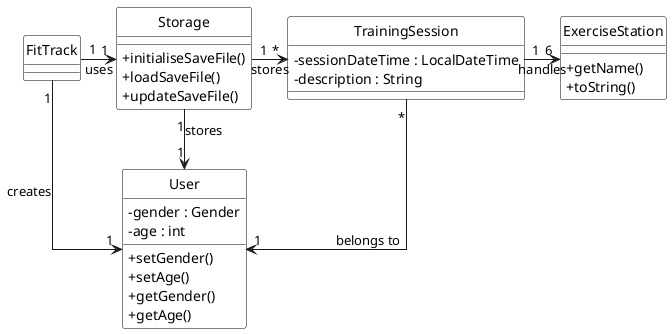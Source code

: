 @startuml
' Use right-angle straight lines for relationships
skinparam linetype ortho
hide circle
skinparam classAttributeIconSize 0
skinparam classBackgroundColor White
skinparam classBorderColor Black

' Define classes
class FitTrack {
}

class Storage {
    +initialiseSaveFile()
    +loadSaveFile()
    +updateSaveFile()
}

class TrainingSession {
    -sessionDateTime : LocalDateTime
    -description : String
}

class ExerciseStation {
    +getName()
    +toString()
}

class User {
    -gender : Gender
    -age : int
    +setGender()
    +setAge()
    +getGender()
    +getAge()
}

' Define relationships with right-angle arrows
FitTrack "1" -> "1" Storage : uses
FitTrack "1" --> "1" User : creates

Storage "1" -> "*" TrainingSession : stores
Storage "1" --> "1" User : stores

TrainingSession "*" --> "1" User : belongs to
TrainingSession "1" -> "6" ExerciseStation : handles

@enduml
